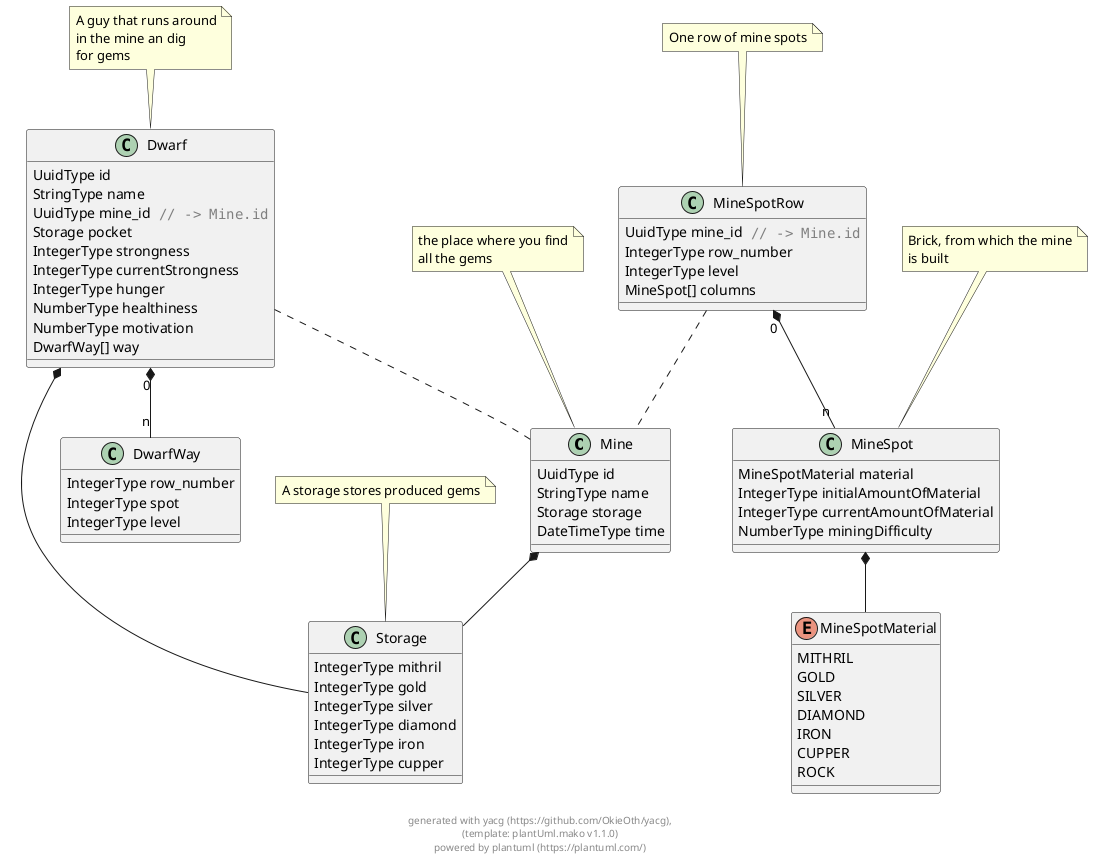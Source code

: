 
@startuml

class Mine {
        UuidType id
        StringType name
        Storage storage
        DateTimeType time
}

note top: the place where you find\nall the gems

class Storage {
        IntegerType mithril
        IntegerType gold
        IntegerType silver
        IntegerType diamond
        IntegerType iron
        IntegerType cupper
}

note top: A storage stores produced gems

enum MineSpotMaterial {
    MITHRIL
    GOLD
    SILVER
    DIAMOND
    IRON
    CUPPER
    ROCK
}


class MineSpot {
        MineSpotMaterial material
        IntegerType initialAmountOfMaterial
        IntegerType currentAmountOfMaterial
        NumberType miningDifficulty
}

note top: Brick, from which the mine\nis built

class MineSpotRow {
        UuidType mine_id<color:grey>"" // -> Mine.id""</color>
        IntegerType row_number
        IntegerType level
        MineSpot[] columns
}

note top: One row of mine spots

class Dwarf {
        UuidType id
        StringType name
        UuidType mine_id<color:grey>"" // -> Mine.id""</color>
        Storage pocket
        IntegerType strongness
        IntegerType currentStrongness
        IntegerType hunger
        NumberType healthiness
        NumberType motivation
        DwarfWay[] way
}

note top: A guy that runs around\nin the mine an dig\nfor gems

class DwarfWay {
        IntegerType row_number
        IntegerType spot
        IntegerType level
}



    


Mine  *--  Storage
            


    






    
    
MineSpot  *--  MineSpotMaterial
            




    

MineSpotRow .. Mine
            


MineSpotRow "0" *-- "n" MineSpot
            

    



Dwarf .. Mine
            
Dwarf  *--  Storage
            






Dwarf "0" *-- "n" DwarfWay
            

    




footer \ngenerated with yacg (https://github.com/OkieOth/yacg),\n(template: plantUml.mako v1.1.0)\npowered by plantuml (https://plantuml.com/)
@enduml